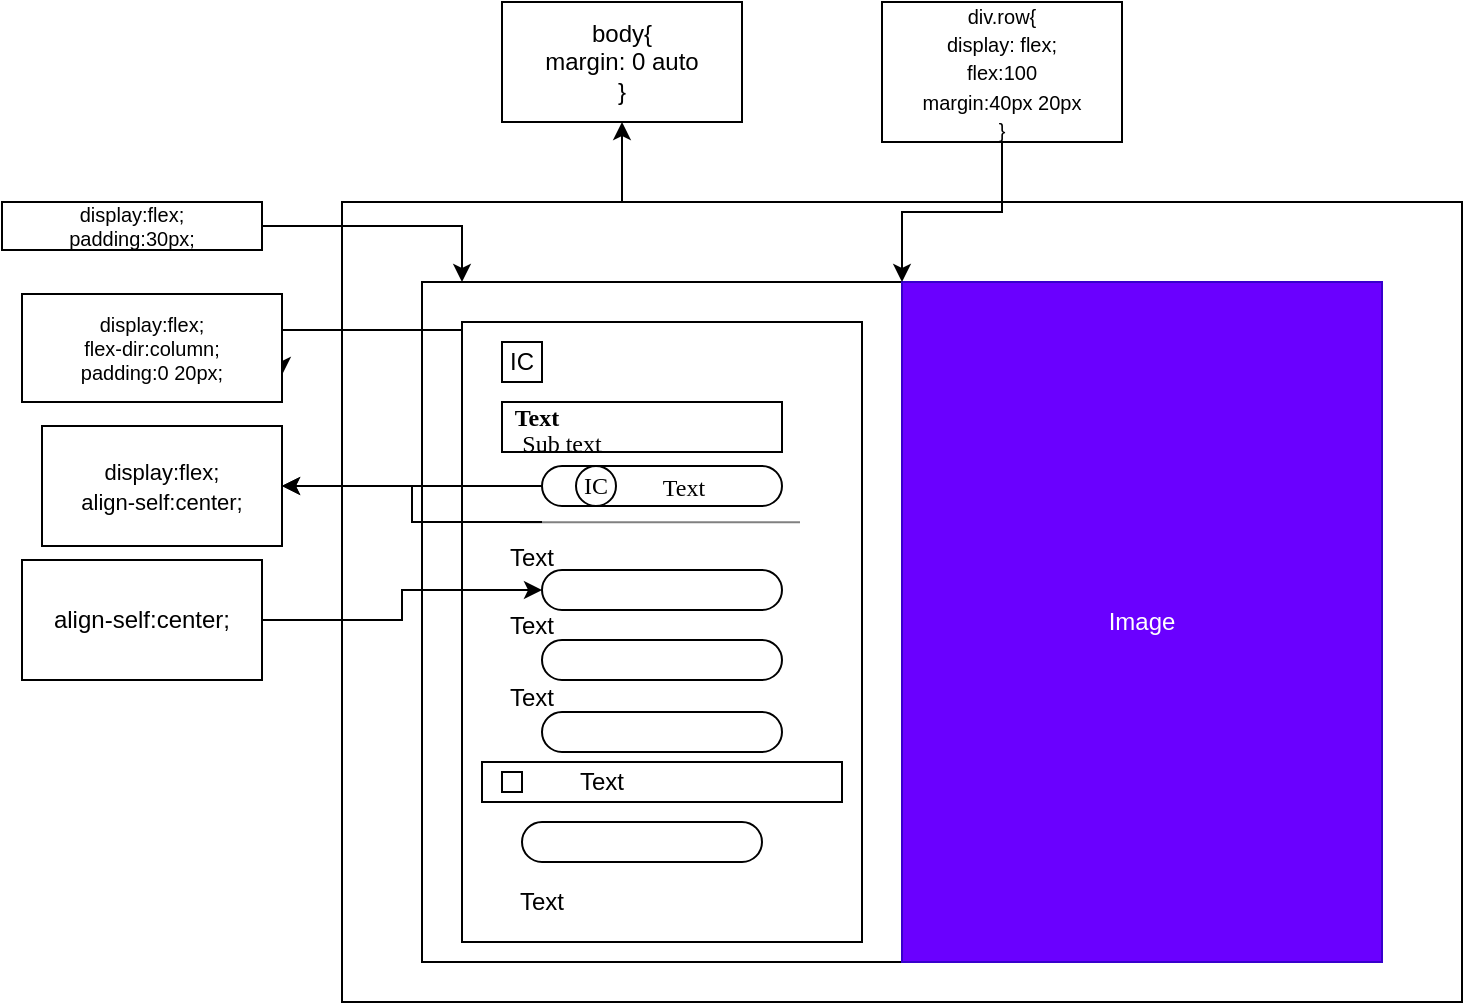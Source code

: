 <mxfile version="17.4.2" type="device"><diagram id="izZ_axZdXX95puGRpfsb" name="Page-1"><mxGraphModel dx="868" dy="553" grid="1" gridSize="10" guides="1" tooltips="1" connect="1" arrows="1" fold="1" page="1" pageScale="1" pageWidth="827" pageHeight="1169" math="0" shadow="0"><root><mxCell id="0"/><mxCell id="1" parent="0"/><mxCell id="H2u5r7rOYgfZhRdI0Q5K-25" style="edgeStyle=orthogonalEdgeStyle;rounded=0;jumpSize=0;orthogonalLoop=1;jettySize=auto;html=1;exitX=0.25;exitY=0;exitDx=0;exitDy=0;startSize=5;endSize=6;strokeColor=#000000;strokeWidth=1;entryX=0.5;entryY=1;entryDx=0;entryDy=0;" parent="1" source="H2u5r7rOYgfZhRdI0Q5K-1" target="H2u5r7rOYgfZhRdI0Q5K-26" edge="1"><mxGeometry relative="1" as="geometry"><mxPoint x="320" y="90" as="targetPoint"/></mxGeometry></mxCell><mxCell id="H2u5r7rOYgfZhRdI0Q5K-1" value="" style="rounded=0;whiteSpace=wrap;html=1;" parent="1" vertex="1"><mxGeometry x="180" y="120" width="560" height="400" as="geometry"/></mxCell><mxCell id="H2u5r7rOYgfZhRdI0Q5K-2" value="" style="rounded=0;whiteSpace=wrap;html=1;" parent="1" vertex="1"><mxGeometry x="220" y="160" width="240" height="340" as="geometry"/></mxCell><mxCell id="H2u5r7rOYgfZhRdI0Q5K-3" value="Image" style="rounded=0;whiteSpace=wrap;html=1;fillColor=#6a00ff;fontColor=#ffffff;strokeColor=#3700CC;" parent="1" vertex="1"><mxGeometry x="460" y="160" width="240" height="340" as="geometry"/></mxCell><mxCell id="uSE3zXc9S6Le9l2oHgzV-10" style="edgeStyle=orthogonalEdgeStyle;rounded=0;orthogonalLoop=1;jettySize=auto;html=1;exitX=0;exitY=0;exitDx=0;exitDy=0;entryX=1;entryY=0.75;entryDx=0;entryDy=0;fontFamily=Verdana;fontSize=11;" edge="1" parent="1" source="H2u5r7rOYgfZhRdI0Q5K-4" target="uSE3zXc9S6Le9l2oHgzV-9"><mxGeometry relative="1" as="geometry"><Array as="points"><mxPoint x="240" y="184"/></Array></mxGeometry></mxCell><mxCell id="H2u5r7rOYgfZhRdI0Q5K-4" value="" style="rounded=0;whiteSpace=wrap;html=1;" parent="1" vertex="1"><mxGeometry x="240" y="180" width="200" height="310" as="geometry"/></mxCell><mxCell id="H2u5r7rOYgfZhRdI0Q5K-5" value="" style="rounded=0;whiteSpace=wrap;html=1;" parent="1" vertex="1"><mxGeometry x="260" y="220" width="140" height="25" as="geometry"/></mxCell><mxCell id="H2u5r7rOYgfZhRdI0Q5K-6" value="IC" style="whiteSpace=wrap;html=1;aspect=fixed;" parent="1" vertex="1"><mxGeometry x="260" y="190" width="20" height="20" as="geometry"/></mxCell><mxCell id="uSE3zXc9S6Le9l2oHgzV-8" value="" style="edgeStyle=orthogonalEdgeStyle;rounded=0;orthogonalLoop=1;jettySize=auto;html=1;fontFamily=Verdana;" edge="1" parent="1" source="H2u5r7rOYgfZhRdI0Q5K-7" target="uSE3zXc9S6Le9l2oHgzV-7"><mxGeometry relative="1" as="geometry"/></mxCell><mxCell id="H2u5r7rOYgfZhRdI0Q5K-7" value="" style="rounded=1;whiteSpace=wrap;html=1;arcSize=50;" parent="1" vertex="1"><mxGeometry x="280" y="252" width="120" height="20" as="geometry"/></mxCell><mxCell id="H2u5r7rOYgfZhRdI0Q5K-8" value="" style="endArrow=none;html=1;rounded=0;exitX=0.2;exitY=0.536;exitDx=0;exitDy=0;exitPerimeter=0;entryX=0.9;entryY=0.536;entryDx=0;entryDy=0;entryPerimeter=0;endSize=0;startSize=0;jumpSize=0;strokeWidth=1;strokeColor=#808080;" parent="1" edge="1"><mxGeometry width="50" height="50" relative="1" as="geometry"><mxPoint x="269" y="280.08" as="sourcePoint"/><mxPoint x="409" y="280.08" as="targetPoint"/></mxGeometry></mxCell><mxCell id="H2u5r7rOYgfZhRdI0Q5K-12" value="Text" style="text;html=1;strokeColor=none;fillColor=none;align=center;verticalAlign=middle;whiteSpace=wrap;rounded=0;" parent="1" vertex="1"><mxGeometry x="260" y="290" width="30" height="15" as="geometry"/></mxCell><mxCell id="H2u5r7rOYgfZhRdI0Q5K-13" value="Text" style="text;html=1;strokeColor=none;fillColor=none;align=center;verticalAlign=middle;whiteSpace=wrap;rounded=0;" parent="1" vertex="1"><mxGeometry x="260" y="324" width="30" height="15" as="geometry"/></mxCell><mxCell id="H2u5r7rOYgfZhRdI0Q5K-14" value="Text" style="text;html=1;strokeColor=none;fillColor=none;align=center;verticalAlign=middle;whiteSpace=wrap;rounded=0;" parent="1" vertex="1"><mxGeometry x="260" y="360" width="30" height="15" as="geometry"/></mxCell><mxCell id="uSE3zXc9S6Le9l2oHgzV-14" value="" style="edgeStyle=orthogonalEdgeStyle;rounded=0;orthogonalLoop=1;jettySize=auto;html=1;fontFamily=Verdana;fontSize=11;startArrow=classic;startFill=1;endArrow=none;endFill=0;" edge="1" parent="1" source="H2u5r7rOYgfZhRdI0Q5K-15" target="uSE3zXc9S6Le9l2oHgzV-13"><mxGeometry relative="1" as="geometry"/></mxCell><mxCell id="H2u5r7rOYgfZhRdI0Q5K-15" value="" style="rounded=1;whiteSpace=wrap;html=1;arcSize=50;" parent="1" vertex="1"><mxGeometry x="280" y="304" width="120" height="20" as="geometry"/></mxCell><mxCell id="H2u5r7rOYgfZhRdI0Q5K-16" value="" style="rounded=1;whiteSpace=wrap;html=1;arcSize=50;" parent="1" vertex="1"><mxGeometry x="280" y="339" width="120" height="20" as="geometry"/></mxCell><mxCell id="H2u5r7rOYgfZhRdI0Q5K-17" value="" style="rounded=1;whiteSpace=wrap;html=1;arcSize=50;" parent="1" vertex="1"><mxGeometry x="280" y="375" width="120" height="20" as="geometry"/></mxCell><mxCell id="H2u5r7rOYgfZhRdI0Q5K-19" value="" style="rounded=0;whiteSpace=wrap;html=1;" parent="1" vertex="1"><mxGeometry x="250" y="400" width="180" height="20" as="geometry"/></mxCell><mxCell id="H2u5r7rOYgfZhRdI0Q5K-20" value="" style="whiteSpace=wrap;html=1;aspect=fixed;" parent="1" vertex="1"><mxGeometry x="260" y="405" width="10" height="10" as="geometry"/></mxCell><mxCell id="H2u5r7rOYgfZhRdI0Q5K-21" value="Text" style="text;html=1;strokeColor=none;fillColor=none;align=center;verticalAlign=middle;whiteSpace=wrap;rounded=0;" parent="1" vertex="1"><mxGeometry x="280" y="400" width="60" height="20" as="geometry"/></mxCell><mxCell id="H2u5r7rOYgfZhRdI0Q5K-22" value="" style="rounded=1;whiteSpace=wrap;html=1;arcSize=50;" parent="1" vertex="1"><mxGeometry x="270" y="430" width="120" height="20" as="geometry"/></mxCell><mxCell id="H2u5r7rOYgfZhRdI0Q5K-23" value="Text" style="text;html=1;strokeColor=none;fillColor=none;align=center;verticalAlign=middle;whiteSpace=wrap;rounded=0;" parent="1" vertex="1"><mxGeometry x="250" y="460" width="60" height="20" as="geometry"/></mxCell><mxCell id="H2u5r7rOYgfZhRdI0Q5K-26" value="body{&lt;br&gt;margin: 0 auto&lt;br&gt;}" style="rounded=0;whiteSpace=wrap;html=1;" parent="1" vertex="1"><mxGeometry x="260" y="20" width="120" height="60" as="geometry"/></mxCell><mxCell id="H2u5r7rOYgfZhRdI0Q5K-30" style="edgeStyle=orthogonalEdgeStyle;rounded=0;jumpSize=0;orthogonalLoop=1;jettySize=auto;html=1;entryX=0;entryY=0;entryDx=0;entryDy=0;startSize=6;endSize=6;strokeColor=#000000;strokeWidth=1;" parent="1" source="H2u5r7rOYgfZhRdI0Q5K-29" target="H2u5r7rOYgfZhRdI0Q5K-3" edge="1"><mxGeometry relative="1" as="geometry"/></mxCell><mxCell id="H2u5r7rOYgfZhRdI0Q5K-29" value="&lt;font style=&quot;font-size: 10px&quot;&gt;div.row{&lt;br&gt;display: flex;&lt;br&gt;flex:100&lt;br&gt;margin:40px 20px&lt;br&gt;}&lt;/font&gt;" style="rounded=0;whiteSpace=wrap;html=1;" parent="1" vertex="1"><mxGeometry x="450" y="20" width="120" height="70" as="geometry"/></mxCell><mxCell id="H2u5r7rOYgfZhRdI0Q5K-32" style="edgeStyle=orthogonalEdgeStyle;rounded=0;jumpSize=0;orthogonalLoop=1;jettySize=auto;html=1;fontSize=10;startSize=6;endSize=6;strokeColor=#000000;strokeWidth=1;" parent="1" source="H2u5r7rOYgfZhRdI0Q5K-31" target="H2u5r7rOYgfZhRdI0Q5K-2" edge="1"><mxGeometry relative="1" as="geometry"><Array as="points"><mxPoint x="240" y="132"/></Array></mxGeometry></mxCell><mxCell id="H2u5r7rOYgfZhRdI0Q5K-31" value="display:flex;&lt;br&gt;padding:30px;&lt;br&gt;" style="rounded=0;whiteSpace=wrap;html=1;fontSize=10;" parent="1" vertex="1"><mxGeometry x="10" y="120" width="130" height="24" as="geometry"/></mxCell><mxCell id="uSE3zXc9S6Le9l2oHgzV-1" value="&lt;font face=&quot;Verdana&quot;&gt;Text&lt;/font&gt;" style="text;html=1;strokeColor=none;fillColor=none;align=center;verticalAlign=middle;whiteSpace=wrap;rounded=0;fontStyle=1" vertex="1" parent="1"><mxGeometry x="260" y="220" width="35" height="15" as="geometry"/></mxCell><mxCell id="uSE3zXc9S6Le9l2oHgzV-2" value="Sub text" style="text;html=1;strokeColor=none;fillColor=none;align=center;verticalAlign=middle;whiteSpace=wrap;rounded=0;fontFamily=Verdana;" vertex="1" parent="1"><mxGeometry x="260" y="229" width="60" height="23" as="geometry"/></mxCell><mxCell id="uSE3zXc9S6Le9l2oHgzV-4" value="IC" style="ellipse;whiteSpace=wrap;html=1;aspect=fixed;fontFamily=Verdana;" vertex="1" parent="1"><mxGeometry x="297" y="252" width="20" height="20" as="geometry"/></mxCell><mxCell id="uSE3zXc9S6Le9l2oHgzV-5" value="Text" style="text;html=1;strokeColor=none;fillColor=none;align=center;verticalAlign=middle;whiteSpace=wrap;rounded=0;fontFamily=Verdana;" vertex="1" parent="1"><mxGeometry x="321" y="255" width="60" height="15" as="geometry"/></mxCell><mxCell id="uSE3zXc9S6Le9l2oHgzV-11" style="edgeStyle=orthogonalEdgeStyle;rounded=0;orthogonalLoop=1;jettySize=auto;html=1;fontFamily=Verdana;fontSize=11;endArrow=none;endFill=0;startArrow=classic;startFill=1;" edge="1" parent="1" source="uSE3zXc9S6Le9l2oHgzV-7"><mxGeometry relative="1" as="geometry"><mxPoint x="280" y="280" as="targetPoint"/><Array as="points"><mxPoint x="215" y="262"/><mxPoint x="215" y="280"/></Array></mxGeometry></mxCell><mxCell id="uSE3zXc9S6Le9l2oHgzV-7" value="&lt;span style=&quot;font-size: 11px&quot;&gt;display:flex;&lt;br&gt;align-self:center;&lt;/span&gt;" style="whiteSpace=wrap;html=1;rounded=0;arcSize=50;" vertex="1" parent="1"><mxGeometry x="30" y="232" width="120" height="60" as="geometry"/></mxCell><mxCell id="uSE3zXc9S6Le9l2oHgzV-9" value="display:flex;&lt;br&gt;flex-dir:column;&lt;br&gt;padding:0 20px;" style="rounded=0;whiteSpace=wrap;html=1;fontSize=10;" vertex="1" parent="1"><mxGeometry x="20" y="166" width="130" height="54" as="geometry"/></mxCell><mxCell id="uSE3zXc9S6Le9l2oHgzV-13" value="align-self:center;" style="whiteSpace=wrap;html=1;rounded=0;arcSize=50;" vertex="1" parent="1"><mxGeometry x="20" y="299" width="120" height="60" as="geometry"/></mxCell></root></mxGraphModel></diagram></mxfile>